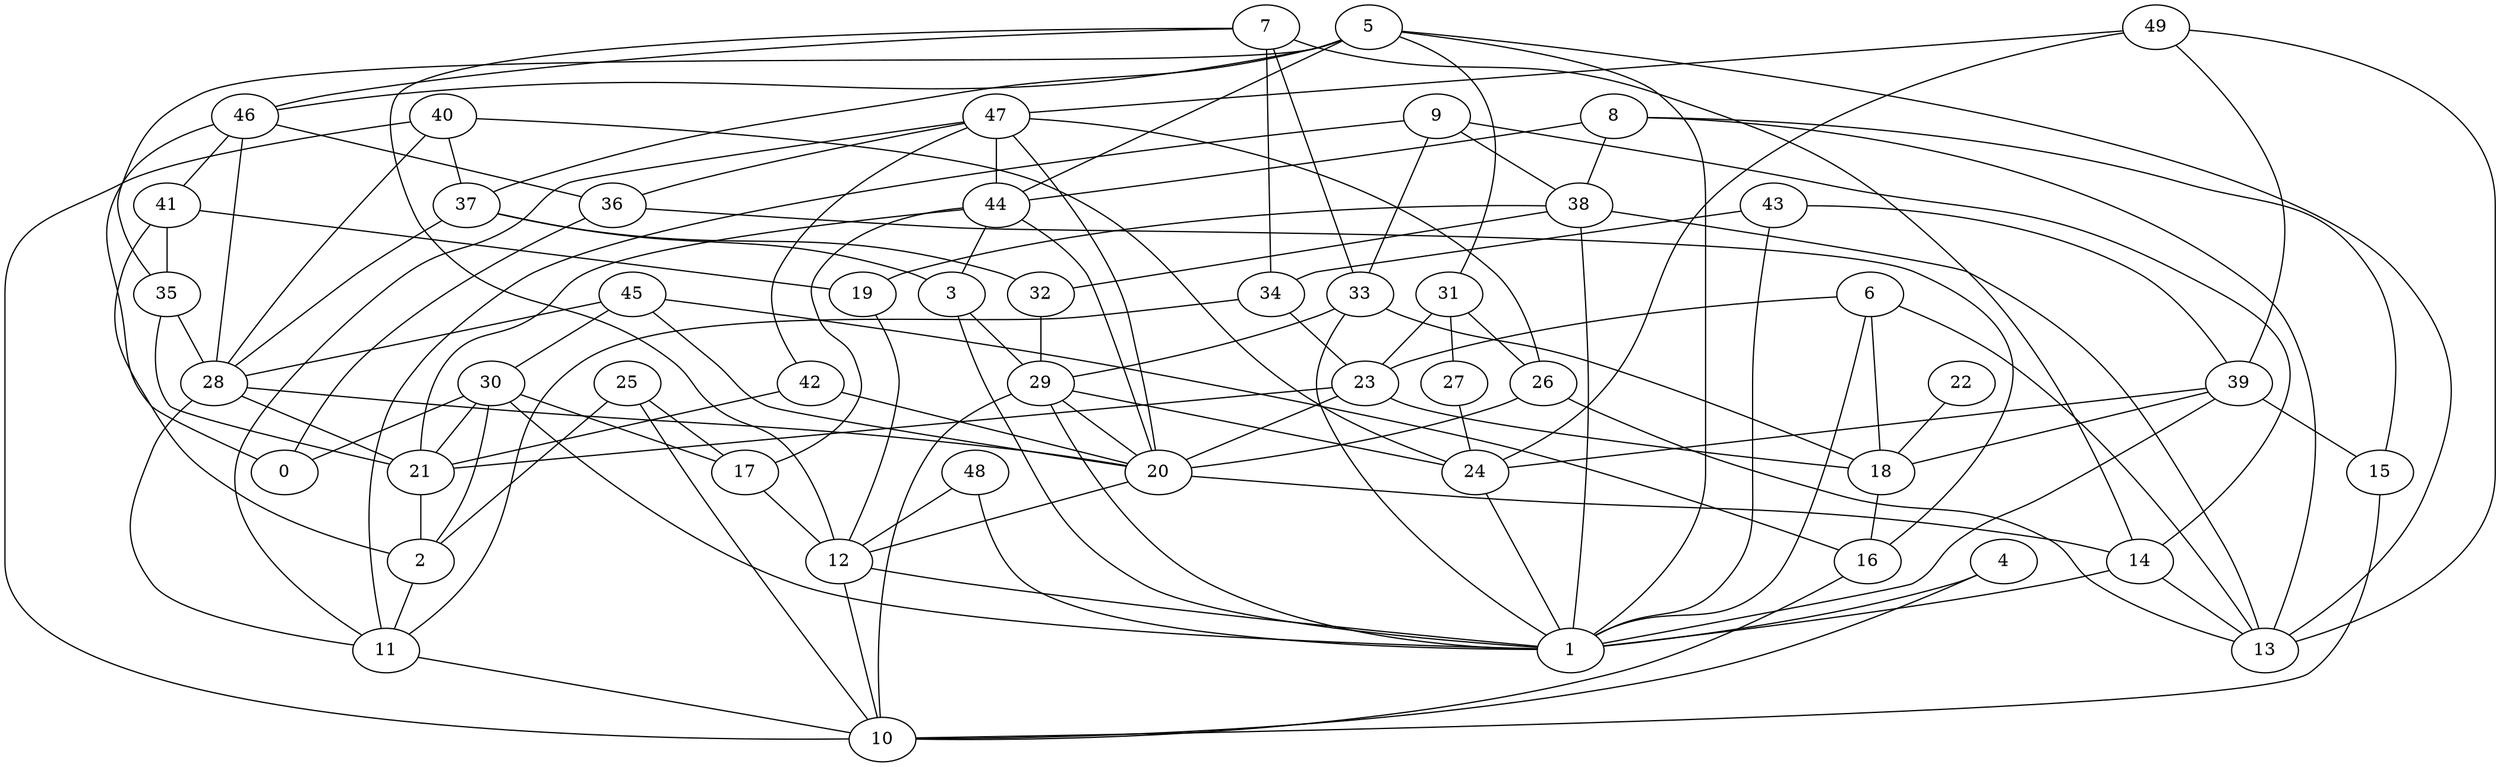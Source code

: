 digraph GG_graph {

subgraph G_graph {
edge [color = black]
"27" -> "24" [dir = none]
"42" -> "21" [dir = none]
"49" -> "13" [dir = none]
"46" -> "0" [dir = none]
"46" -> "41" [dir = none]
"4" -> "10" [dir = none]
"8" -> "38" [dir = none]
"22" -> "18" [dir = none]
"12" -> "1" [dir = none]
"33" -> "18" [dir = none]
"6" -> "1" [dir = none]
"45" -> "28" [dir = none]
"3" -> "1" [dir = none]
"30" -> "17" [dir = none]
"30" -> "21" [dir = none]
"30" -> "1" [dir = none]
"23" -> "18" [dir = none]
"20" -> "14" [dir = none]
"40" -> "28" [dir = none]
"41" -> "19" [dir = none]
"28" -> "21" [dir = none]
"9" -> "11" [dir = none]
"9" -> "33" [dir = none]
"9" -> "38" [dir = none]
"38" -> "13" [dir = none]
"38" -> "32" [dir = none]
"38" -> "1" [dir = none]
"32" -> "29" [dir = none]
"26" -> "20" [dir = none]
"39" -> "24" [dir = none]
"39" -> "15" [dir = none]
"39" -> "1" [dir = none]
"11" -> "10" [dir = none]
"48" -> "12" [dir = none]
"7" -> "12" [dir = none]
"5" -> "37" [dir = none]
"5" -> "35" [dir = none]
"5" -> "31" [dir = none]
"5" -> "1" [dir = none]
"43" -> "34" [dir = none]
"43" -> "1" [dir = none]
"36" -> "16" [dir = none]
"47" -> "44" [dir = none]
"47" -> "36" [dir = none]
"47" -> "11" [dir = none]
"25" -> "2" [dir = none]
"2" -> "11" [dir = none]
"19" -> "12" [dir = none]
"14" -> "1" [dir = none]
"6" -> "13" [dir = none]
"7" -> "14" [dir = none]
"37" -> "32" [dir = none]
"49" -> "24" [dir = none]
"38" -> "19" [dir = none]
"23" -> "21" [dir = none]
"5" -> "13" [dir = none]
"34" -> "23" [dir = none]
"35" -> "28" [dir = none]
"42" -> "20" [dir = none]
"49" -> "39" [dir = none]
"6" -> "18" [dir = none]
"29" -> "10" [dir = none]
"17" -> "12" [dir = none]
"5" -> "44" [dir = none]
"46" -> "28" [dir = none]
"37" -> "3" [dir = none]
"46" -> "36" [dir = none]
"4" -> "1" [dir = none]
"44" -> "20" [dir = none]
"25" -> "10" [dir = none]
"41" -> "35" [dir = none]
"21" -> "2" [dir = none]
"47" -> "20" [dir = none]
"30" -> "2" [dir = none]
"18" -> "16" [dir = none]
"33" -> "29" [dir = none]
"35" -> "21" [dir = none]
"31" -> "26" [dir = none]
"31" -> "27" [dir = none]
"47" -> "26" [dir = none]
"43" -> "39" [dir = none]
"37" -> "28" [dir = none]
"7" -> "33" [dir = none]
"48" -> "1" [dir = none]
"41" -> "2" [dir = none]
"12" -> "10" [dir = none]
"47" -> "42" [dir = none]
"3" -> "29" [dir = none]
"25" -> "17" [dir = none]
"6" -> "23" [dir = none]
"29" -> "24" [dir = none]
"29" -> "1" [dir = none]
"30" -> "0" [dir = none]
"5" -> "46" [dir = none]
"40" -> "10" [dir = none]
"7" -> "46" [dir = none]
"40" -> "37" [dir = none]
"23" -> "20" [dir = none]
"26" -> "13" [dir = none]
"24" -> "1" [dir = none]
"44" -> "17" [dir = none]
"44" -> "3" [dir = none]
"45" -> "30" [dir = none]
"28" -> "11" [dir = none]
"9" -> "14" [dir = none]
"14" -> "13" [dir = none]
"15" -> "10" [dir = none]
"34" -> "11" [dir = none]
"44" -> "21" [dir = none]
"45" -> "16" [dir = none]
"40" -> "24" [dir = none]
"29" -> "20" [dir = none]
"8" -> "44" [dir = none]
"39" -> "18" [dir = none]
"16" -> "10" [dir = none]
"31" -> "23" [dir = none]
"7" -> "34" [dir = none]
"8" -> "13" [dir = none]
"49" -> "47" [dir = none]
"36" -> "0" [dir = none]
"33" -> "1" [dir = none]
"20" -> "12" [dir = none]
"45" -> "20" [dir = none]
"28" -> "20" [dir = none]
"8" -> "15" [dir = none]
}

}
